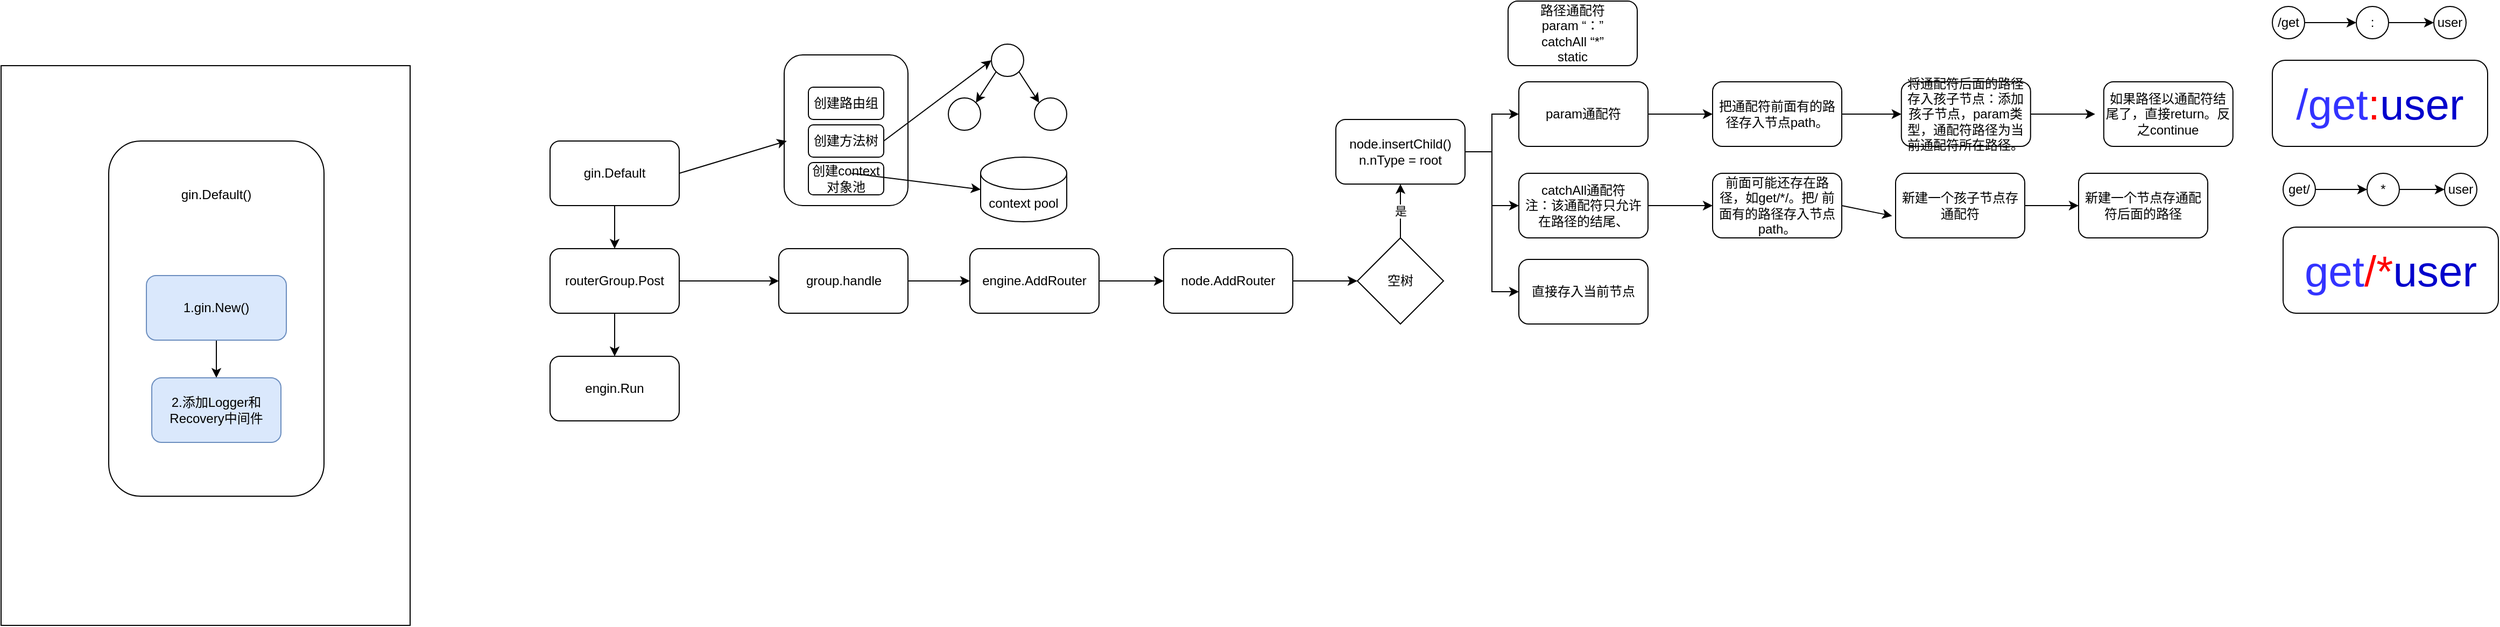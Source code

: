 <mxfile version="24.4.13" type="github">
  <diagram name="第 1 页" id="FhTdC2bvr46xT0aSxTmh">
    <mxGraphModel dx="641" dy="407" grid="1" gridSize="10" guides="1" tooltips="1" connect="1" arrows="1" fold="1" page="1" pageScale="1" pageWidth="827" pageHeight="1169" math="0" shadow="0">
      <root>
        <mxCell id="0" />
        <mxCell id="1" parent="0" />
        <mxCell id="dOF-xwtYB641dK5NcoF4-30" value="" style="rounded=1;whiteSpace=wrap;html=1;" vertex="1" parent="1">
          <mxGeometry x="987.5" y="90" width="115" height="140" as="geometry" />
        </mxCell>
        <mxCell id="dOF-xwtYB641dK5NcoF4-17" value="" style="rounded=0;whiteSpace=wrap;html=1;" vertex="1" parent="1">
          <mxGeometry x="260" y="100" width="380" height="520" as="geometry" />
        </mxCell>
        <mxCell id="dOF-xwtYB641dK5NcoF4-10" value="" style="rounded=1;whiteSpace=wrap;html=1;" vertex="1" parent="1">
          <mxGeometry x="360" y="170" width="200" height="330" as="geometry" />
        </mxCell>
        <mxCell id="dOF-xwtYB641dK5NcoF4-15" style="edgeStyle=orthogonalEdgeStyle;rounded=0;orthogonalLoop=1;jettySize=auto;html=1;exitX=0.5;exitY=1;exitDx=0;exitDy=0;entryX=0.5;entryY=0;entryDx=0;entryDy=0;" edge="1" parent="1" source="dOF-xwtYB641dK5NcoF4-4" target="dOF-xwtYB641dK5NcoF4-14">
          <mxGeometry relative="1" as="geometry" />
        </mxCell>
        <mxCell id="dOF-xwtYB641dK5NcoF4-4" value="1.gin.New()" style="rounded=1;whiteSpace=wrap;html=1;fillColor=#dae8fc;strokeColor=#6c8ebf;" vertex="1" parent="1">
          <mxGeometry x="395" y="295" width="130" height="60" as="geometry" />
        </mxCell>
        <mxCell id="dOF-xwtYB641dK5NcoF4-14" value="2.添加Logger和Recovery中间件" style="rounded=1;whiteSpace=wrap;html=1;fillColor=#dae8fc;strokeColor=#6c8ebf;" vertex="1" parent="1">
          <mxGeometry x="400" y="390" width="120" height="60" as="geometry" />
        </mxCell>
        <mxCell id="dOF-xwtYB641dK5NcoF4-16" value="gin.Default()" style="text;html=1;align=center;verticalAlign=middle;whiteSpace=wrap;rounded=0;" vertex="1" parent="1">
          <mxGeometry x="420" y="200" width="80" height="40" as="geometry" />
        </mxCell>
        <mxCell id="dOF-xwtYB641dK5NcoF4-21" style="edgeStyle=orthogonalEdgeStyle;rounded=0;orthogonalLoop=1;jettySize=auto;html=1;exitX=0.5;exitY=1;exitDx=0;exitDy=0;" edge="1" parent="1" source="dOF-xwtYB641dK5NcoF4-18" target="dOF-xwtYB641dK5NcoF4-19">
          <mxGeometry relative="1" as="geometry" />
        </mxCell>
        <mxCell id="dOF-xwtYB641dK5NcoF4-25" style="rounded=0;orthogonalLoop=1;jettySize=auto;html=1;exitX=1;exitY=0.5;exitDx=0;exitDy=0;entryX=0.021;entryY=0.571;entryDx=0;entryDy=0;entryPerimeter=0;" edge="1" parent="1" source="dOF-xwtYB641dK5NcoF4-18" target="dOF-xwtYB641dK5NcoF4-30">
          <mxGeometry relative="1" as="geometry">
            <mxPoint x="950" y="240" as="targetPoint" />
          </mxGeometry>
        </mxCell>
        <mxCell id="dOF-xwtYB641dK5NcoF4-18" value="gin.Default" style="rounded=1;whiteSpace=wrap;html=1;" vertex="1" parent="1">
          <mxGeometry x="770" y="170" width="120" height="60" as="geometry" />
        </mxCell>
        <mxCell id="dOF-xwtYB641dK5NcoF4-22" style="edgeStyle=orthogonalEdgeStyle;rounded=0;orthogonalLoop=1;jettySize=auto;html=1;exitX=0.5;exitY=1;exitDx=0;exitDy=0;" edge="1" parent="1" source="dOF-xwtYB641dK5NcoF4-19" target="dOF-xwtYB641dK5NcoF4-20">
          <mxGeometry relative="1" as="geometry" />
        </mxCell>
        <mxCell id="dOF-xwtYB641dK5NcoF4-41" style="edgeStyle=orthogonalEdgeStyle;rounded=0;orthogonalLoop=1;jettySize=auto;html=1;exitX=1;exitY=0.5;exitDx=0;exitDy=0;" edge="1" parent="1" source="dOF-xwtYB641dK5NcoF4-19" target="dOF-xwtYB641dK5NcoF4-40">
          <mxGeometry relative="1" as="geometry" />
        </mxCell>
        <mxCell id="dOF-xwtYB641dK5NcoF4-19" value="routerGroup.Post" style="rounded=1;whiteSpace=wrap;html=1;" vertex="1" parent="1">
          <mxGeometry x="770" y="270" width="120" height="60" as="geometry" />
        </mxCell>
        <mxCell id="dOF-xwtYB641dK5NcoF4-20" value="engin.Run" style="rounded=1;whiteSpace=wrap;html=1;" vertex="1" parent="1">
          <mxGeometry x="770" y="370" width="120" height="60" as="geometry" />
        </mxCell>
        <mxCell id="dOF-xwtYB641dK5NcoF4-36" style="rounded=0;orthogonalLoop=1;jettySize=auto;html=1;exitX=1;exitY=0.5;exitDx=0;exitDy=0;entryX=0;entryY=0.5;entryDx=0;entryDy=0;" edge="1" parent="1" source="dOF-xwtYB641dK5NcoF4-23" target="dOF-xwtYB641dK5NcoF4-31">
          <mxGeometry relative="1" as="geometry" />
        </mxCell>
        <mxCell id="dOF-xwtYB641dK5NcoF4-23" value="创建方法树" style="rounded=1;whiteSpace=wrap;html=1;" vertex="1" parent="1">
          <mxGeometry x="1010" y="155" width="70" height="30" as="geometry" />
        </mxCell>
        <mxCell id="dOF-xwtYB641dK5NcoF4-28" value="创建context对象池" style="rounded=1;whiteSpace=wrap;html=1;" vertex="1" parent="1">
          <mxGeometry x="1010" y="190" width="70" height="30" as="geometry" />
        </mxCell>
        <mxCell id="dOF-xwtYB641dK5NcoF4-29" value="创建路由组" style="rounded=1;whiteSpace=wrap;html=1;" vertex="1" parent="1">
          <mxGeometry x="1010" y="120" width="70" height="30" as="geometry" />
        </mxCell>
        <mxCell id="dOF-xwtYB641dK5NcoF4-34" style="rounded=0;orthogonalLoop=1;jettySize=auto;html=1;exitX=0;exitY=1;exitDx=0;exitDy=0;entryX=1;entryY=0;entryDx=0;entryDy=0;" edge="1" parent="1" source="dOF-xwtYB641dK5NcoF4-31" target="dOF-xwtYB641dK5NcoF4-33">
          <mxGeometry relative="1" as="geometry" />
        </mxCell>
        <mxCell id="dOF-xwtYB641dK5NcoF4-35" style="rounded=0;orthogonalLoop=1;jettySize=auto;html=1;exitX=1;exitY=1;exitDx=0;exitDy=0;entryX=0;entryY=0;entryDx=0;entryDy=0;" edge="1" parent="1" source="dOF-xwtYB641dK5NcoF4-31" target="dOF-xwtYB641dK5NcoF4-32">
          <mxGeometry relative="1" as="geometry" />
        </mxCell>
        <mxCell id="dOF-xwtYB641dK5NcoF4-31" value="" style="ellipse;whiteSpace=wrap;html=1;aspect=fixed;" vertex="1" parent="1">
          <mxGeometry x="1180" y="80" width="30" height="30" as="geometry" />
        </mxCell>
        <mxCell id="dOF-xwtYB641dK5NcoF4-32" value="" style="ellipse;whiteSpace=wrap;html=1;aspect=fixed;" vertex="1" parent="1">
          <mxGeometry x="1220" y="130" width="30" height="30" as="geometry" />
        </mxCell>
        <mxCell id="dOF-xwtYB641dK5NcoF4-33" value="" style="ellipse;whiteSpace=wrap;html=1;aspect=fixed;" vertex="1" parent="1">
          <mxGeometry x="1140" y="130" width="30" height="30" as="geometry" />
        </mxCell>
        <mxCell id="dOF-xwtYB641dK5NcoF4-37" value="context pool" style="shape=cylinder3;whiteSpace=wrap;html=1;boundedLbl=1;backgroundOutline=1;size=15;" vertex="1" parent="1">
          <mxGeometry x="1170" y="185" width="80" height="60" as="geometry" />
        </mxCell>
        <mxCell id="dOF-xwtYB641dK5NcoF4-39" style="rounded=0;orthogonalLoop=1;jettySize=auto;html=1;exitX=0.5;exitY=1;exitDx=0;exitDy=0;entryX=0;entryY=0.5;entryDx=0;entryDy=0;entryPerimeter=0;" edge="1" parent="1" target="dOF-xwtYB641dK5NcoF4-37">
          <mxGeometry relative="1" as="geometry">
            <mxPoint x="1050" y="200" as="sourcePoint" />
          </mxGeometry>
        </mxCell>
        <mxCell id="dOF-xwtYB641dK5NcoF4-43" style="rounded=0;orthogonalLoop=1;jettySize=auto;html=1;exitX=1;exitY=0.5;exitDx=0;exitDy=0;" edge="1" parent="1" source="dOF-xwtYB641dK5NcoF4-40" target="dOF-xwtYB641dK5NcoF4-42">
          <mxGeometry relative="1" as="geometry" />
        </mxCell>
        <mxCell id="dOF-xwtYB641dK5NcoF4-40" value="group.handle" style="rounded=1;whiteSpace=wrap;html=1;" vertex="1" parent="1">
          <mxGeometry x="982.5" y="270" width="120" height="60" as="geometry" />
        </mxCell>
        <mxCell id="dOF-xwtYB641dK5NcoF4-45" style="edgeStyle=orthogonalEdgeStyle;rounded=0;orthogonalLoop=1;jettySize=auto;html=1;exitX=1;exitY=0.5;exitDx=0;exitDy=0;" edge="1" parent="1" source="dOF-xwtYB641dK5NcoF4-42" target="dOF-xwtYB641dK5NcoF4-44">
          <mxGeometry relative="1" as="geometry" />
        </mxCell>
        <mxCell id="dOF-xwtYB641dK5NcoF4-42" value="engine.AddRouter" style="rounded=1;whiteSpace=wrap;html=1;" vertex="1" parent="1">
          <mxGeometry x="1160" y="270" width="120" height="60" as="geometry" />
        </mxCell>
        <mxCell id="dOF-xwtYB641dK5NcoF4-47" style="edgeStyle=orthogonalEdgeStyle;rounded=0;orthogonalLoop=1;jettySize=auto;html=1;exitX=1;exitY=0.5;exitDx=0;exitDy=0;" edge="1" parent="1" source="dOF-xwtYB641dK5NcoF4-44" target="dOF-xwtYB641dK5NcoF4-46">
          <mxGeometry relative="1" as="geometry" />
        </mxCell>
        <mxCell id="dOF-xwtYB641dK5NcoF4-44" value="node.AddRouter" style="rounded=1;whiteSpace=wrap;html=1;" vertex="1" parent="1">
          <mxGeometry x="1340" y="270" width="120" height="60" as="geometry" />
        </mxCell>
        <mxCell id="dOF-xwtYB641dK5NcoF4-49" value="是" style="edgeStyle=orthogonalEdgeStyle;rounded=0;orthogonalLoop=1;jettySize=auto;html=1;exitX=0.5;exitY=0;exitDx=0;exitDy=0;" edge="1" parent="1" source="dOF-xwtYB641dK5NcoF4-46" target="dOF-xwtYB641dK5NcoF4-48">
          <mxGeometry relative="1" as="geometry" />
        </mxCell>
        <mxCell id="dOF-xwtYB641dK5NcoF4-46" value="空树" style="rhombus;whiteSpace=wrap;html=1;" vertex="1" parent="1">
          <mxGeometry x="1520" y="260" width="80" height="80" as="geometry" />
        </mxCell>
        <mxCell id="dOF-xwtYB641dK5NcoF4-51" style="edgeStyle=orthogonalEdgeStyle;rounded=0;orthogonalLoop=1;jettySize=auto;html=1;exitX=1;exitY=0.5;exitDx=0;exitDy=0;entryX=0;entryY=0.5;entryDx=0;entryDy=0;" edge="1" parent="1" source="dOF-xwtYB641dK5NcoF4-48" target="dOF-xwtYB641dK5NcoF4-73">
          <mxGeometry relative="1" as="geometry">
            <mxPoint x="1660" y="180" as="targetPoint" />
          </mxGeometry>
        </mxCell>
        <mxCell id="dOF-xwtYB641dK5NcoF4-77" style="edgeStyle=orthogonalEdgeStyle;rounded=0;orthogonalLoop=1;jettySize=auto;html=1;exitX=1;exitY=0.5;exitDx=0;exitDy=0;" edge="1" parent="1" source="dOF-xwtYB641dK5NcoF4-48" target="dOF-xwtYB641dK5NcoF4-74">
          <mxGeometry relative="1" as="geometry" />
        </mxCell>
        <mxCell id="dOF-xwtYB641dK5NcoF4-94" style="edgeStyle=orthogonalEdgeStyle;rounded=0;orthogonalLoop=1;jettySize=auto;html=1;exitX=1;exitY=0.5;exitDx=0;exitDy=0;entryX=0;entryY=0.5;entryDx=0;entryDy=0;" edge="1" parent="1" source="dOF-xwtYB641dK5NcoF4-48" target="dOF-xwtYB641dK5NcoF4-93">
          <mxGeometry relative="1" as="geometry" />
        </mxCell>
        <mxCell id="dOF-xwtYB641dK5NcoF4-48" value="node.insertChild()&lt;div&gt;n.nType = root&lt;br&gt;&lt;/div&gt;" style="rounded=1;whiteSpace=wrap;html=1;" vertex="1" parent="1">
          <mxGeometry x="1500" y="150" width="120" height="60" as="geometry" />
        </mxCell>
        <mxCell id="dOF-xwtYB641dK5NcoF4-52" value="路径通配符&lt;br&gt;param “：”&lt;div&gt;catchAll “*”&lt;/div&gt;&lt;div&gt;static&lt;br&gt;&lt;/div&gt;" style="rounded=1;whiteSpace=wrap;html=1;" vertex="1" parent="1">
          <mxGeometry x="1660" y="40" width="120" height="60" as="geometry" />
        </mxCell>
        <mxCell id="dOF-xwtYB641dK5NcoF4-59" style="edgeStyle=orthogonalEdgeStyle;rounded=0;orthogonalLoop=1;jettySize=auto;html=1;exitX=1;exitY=0.5;exitDx=0;exitDy=0;entryX=0;entryY=0.5;entryDx=0;entryDy=0;" edge="1" parent="1" source="dOF-xwtYB641dK5NcoF4-56">
          <mxGeometry relative="1" as="geometry">
            <mxPoint x="2205.39" y="145" as="targetPoint" />
          </mxGeometry>
        </mxCell>
        <mxCell id="dOF-xwtYB641dK5NcoF4-56" value="将通配符后面的路径存入孩子节点：添加孩子节点，param类型，通配符路径为当前通配符所在路径。" style="rounded=1;whiteSpace=wrap;html=1;" vertex="1" parent="1">
          <mxGeometry x="2025.39" y="115" width="120" height="60" as="geometry" />
        </mxCell>
        <mxCell id="dOF-xwtYB641dK5NcoF4-62" value="如果路径以通配符结尾了，直接return。反之continue" style="rounded=1;whiteSpace=wrap;html=1;" vertex="1" parent="1">
          <mxGeometry x="2213.39" y="115" width="120" height="60" as="geometry" />
        </mxCell>
        <mxCell id="dOF-xwtYB641dK5NcoF4-71" value="" style="group" vertex="1" connectable="0" parent="1">
          <mxGeometry x="2370" y="45" width="200" height="130" as="geometry" />
        </mxCell>
        <mxCell id="dOF-xwtYB641dK5NcoF4-63" value="&lt;font style=&quot;font-size: 40px;&quot;&gt;&lt;font color=&quot;#3333ff&quot;&gt;/get&lt;/font&gt;&lt;font color=&quot;#ff0000&quot;&gt;:&lt;/font&gt;&lt;font color=&quot;#0000cc&quot;&gt;user&lt;/font&gt;&lt;/font&gt;" style="rounded=1;whiteSpace=wrap;html=1;" vertex="1" parent="dOF-xwtYB641dK5NcoF4-71">
          <mxGeometry y="50" width="200" height="80" as="geometry" />
        </mxCell>
        <mxCell id="dOF-xwtYB641dK5NcoF4-69" style="edgeStyle=orthogonalEdgeStyle;rounded=0;orthogonalLoop=1;jettySize=auto;html=1;exitX=1;exitY=0.5;exitDx=0;exitDy=0;" edge="1" parent="dOF-xwtYB641dK5NcoF4-71" source="dOF-xwtYB641dK5NcoF4-64" target="dOF-xwtYB641dK5NcoF4-65">
          <mxGeometry relative="1" as="geometry" />
        </mxCell>
        <mxCell id="dOF-xwtYB641dK5NcoF4-64" value="/get" style="ellipse;whiteSpace=wrap;html=1;aspect=fixed;" vertex="1" parent="dOF-xwtYB641dK5NcoF4-71">
          <mxGeometry width="30" height="30" as="geometry" />
        </mxCell>
        <mxCell id="dOF-xwtYB641dK5NcoF4-70" style="edgeStyle=orthogonalEdgeStyle;rounded=0;orthogonalLoop=1;jettySize=auto;html=1;exitX=1;exitY=0.5;exitDx=0;exitDy=0;" edge="1" parent="dOF-xwtYB641dK5NcoF4-71" source="dOF-xwtYB641dK5NcoF4-65" target="dOF-xwtYB641dK5NcoF4-66">
          <mxGeometry relative="1" as="geometry" />
        </mxCell>
        <mxCell id="dOF-xwtYB641dK5NcoF4-65" value=":" style="ellipse;whiteSpace=wrap;html=1;aspect=fixed;" vertex="1" parent="dOF-xwtYB641dK5NcoF4-71">
          <mxGeometry x="78" width="30" height="30" as="geometry" />
        </mxCell>
        <mxCell id="dOF-xwtYB641dK5NcoF4-66" value="user" style="ellipse;whiteSpace=wrap;html=1;aspect=fixed;" vertex="1" parent="dOF-xwtYB641dK5NcoF4-71">
          <mxGeometry x="150" width="30" height="30" as="geometry" />
        </mxCell>
        <mxCell id="dOF-xwtYB641dK5NcoF4-76" style="edgeStyle=orthogonalEdgeStyle;rounded=0;orthogonalLoop=1;jettySize=auto;html=1;exitX=1;exitY=0.5;exitDx=0;exitDy=0;" edge="1" parent="1" source="dOF-xwtYB641dK5NcoF4-72" target="dOF-xwtYB641dK5NcoF4-56">
          <mxGeometry relative="1" as="geometry" />
        </mxCell>
        <mxCell id="dOF-xwtYB641dK5NcoF4-72" value="把通配符前面有的路径存入节点path。" style="rounded=1;whiteSpace=wrap;html=1;" vertex="1" parent="1">
          <mxGeometry x="1850" y="115" width="120" height="60" as="geometry" />
        </mxCell>
        <mxCell id="dOF-xwtYB641dK5NcoF4-75" style="edgeStyle=orthogonalEdgeStyle;rounded=0;orthogonalLoop=1;jettySize=auto;html=1;exitX=1;exitY=0.5;exitDx=0;exitDy=0;" edge="1" parent="1" source="dOF-xwtYB641dK5NcoF4-73" target="dOF-xwtYB641dK5NcoF4-72">
          <mxGeometry relative="1" as="geometry" />
        </mxCell>
        <mxCell id="dOF-xwtYB641dK5NcoF4-73" value="param通配符" style="rounded=1;whiteSpace=wrap;html=1;" vertex="1" parent="1">
          <mxGeometry x="1670" y="115" width="120" height="60" as="geometry" />
        </mxCell>
        <mxCell id="dOF-xwtYB641dK5NcoF4-79" style="edgeStyle=orthogonalEdgeStyle;rounded=0;orthogonalLoop=1;jettySize=auto;html=1;exitX=1;exitY=0.5;exitDx=0;exitDy=0;entryX=0;entryY=0.5;entryDx=0;entryDy=0;" edge="1" parent="1" source="dOF-xwtYB641dK5NcoF4-74" target="dOF-xwtYB641dK5NcoF4-78">
          <mxGeometry relative="1" as="geometry" />
        </mxCell>
        <mxCell id="dOF-xwtYB641dK5NcoF4-74" value="catchAll通配符&lt;div&gt;注：该通配符只允许在路径的结尾、&lt;/div&gt;" style="rounded=1;whiteSpace=wrap;html=1;" vertex="1" parent="1">
          <mxGeometry x="1670" y="200" width="120" height="60" as="geometry" />
        </mxCell>
        <mxCell id="dOF-xwtYB641dK5NcoF4-78" value="前面可能还存在路径，如get/*/。把/ 前面有的路径存入节点path。" style="rounded=1;whiteSpace=wrap;html=1;" vertex="1" parent="1">
          <mxGeometry x="1850" y="200" width="120" height="60" as="geometry" />
        </mxCell>
        <mxCell id="dOF-xwtYB641dK5NcoF4-84" style="edgeStyle=orthogonalEdgeStyle;rounded=0;orthogonalLoop=1;jettySize=auto;html=1;exitX=1;exitY=0.5;exitDx=0;exitDy=0;" edge="1" parent="1" source="dOF-xwtYB641dK5NcoF4-81" target="dOF-xwtYB641dK5NcoF4-83">
          <mxGeometry relative="1" as="geometry" />
        </mxCell>
        <mxCell id="dOF-xwtYB641dK5NcoF4-81" value="新建一个孩子节点存通配符" style="rounded=1;whiteSpace=wrap;html=1;" vertex="1" parent="1">
          <mxGeometry x="2020" y="200" width="120" height="60" as="geometry" />
        </mxCell>
        <mxCell id="dOF-xwtYB641dK5NcoF4-82" style="rounded=0;orthogonalLoop=1;jettySize=auto;html=1;exitX=1;exitY=0.5;exitDx=0;exitDy=0;entryX=-0.027;entryY=0.66;entryDx=0;entryDy=0;entryPerimeter=0;" edge="1" parent="1" source="dOF-xwtYB641dK5NcoF4-78" target="dOF-xwtYB641dK5NcoF4-81">
          <mxGeometry relative="1" as="geometry" />
        </mxCell>
        <mxCell id="dOF-xwtYB641dK5NcoF4-83" value="新建一个节点存通配符后面的路径" style="rounded=1;whiteSpace=wrap;html=1;" vertex="1" parent="1">
          <mxGeometry x="2190" y="200" width="120" height="60" as="geometry" />
        </mxCell>
        <mxCell id="dOF-xwtYB641dK5NcoF4-92" value="" style="group" vertex="1" connectable="0" parent="1">
          <mxGeometry x="2380" y="200" width="200" height="130" as="geometry" />
        </mxCell>
        <mxCell id="dOF-xwtYB641dK5NcoF4-86" value="&lt;font style=&quot;font-size: 40px;&quot;&gt;&lt;font color=&quot;#3333ff&quot;&gt;get&lt;/font&gt;&lt;font color=&quot;#ff0000&quot;&gt;/*&lt;/font&gt;&lt;font color=&quot;#0000cc&quot;&gt;user&lt;/font&gt;&lt;/font&gt;" style="rounded=1;whiteSpace=wrap;html=1;" vertex="1" parent="dOF-xwtYB641dK5NcoF4-92">
          <mxGeometry y="50" width="200" height="80" as="geometry" />
        </mxCell>
        <mxCell id="dOF-xwtYB641dK5NcoF4-87" style="edgeStyle=orthogonalEdgeStyle;rounded=0;orthogonalLoop=1;jettySize=auto;html=1;exitX=1;exitY=0.5;exitDx=0;exitDy=0;" edge="1" parent="dOF-xwtYB641dK5NcoF4-92" source="dOF-xwtYB641dK5NcoF4-88" target="dOF-xwtYB641dK5NcoF4-90">
          <mxGeometry relative="1" as="geometry" />
        </mxCell>
        <mxCell id="dOF-xwtYB641dK5NcoF4-88" value="get/" style="ellipse;whiteSpace=wrap;html=1;aspect=fixed;" vertex="1" parent="dOF-xwtYB641dK5NcoF4-92">
          <mxGeometry width="30" height="30" as="geometry" />
        </mxCell>
        <mxCell id="dOF-xwtYB641dK5NcoF4-89" style="edgeStyle=orthogonalEdgeStyle;rounded=0;orthogonalLoop=1;jettySize=auto;html=1;exitX=1;exitY=0.5;exitDx=0;exitDy=0;" edge="1" parent="dOF-xwtYB641dK5NcoF4-92" source="dOF-xwtYB641dK5NcoF4-90" target="dOF-xwtYB641dK5NcoF4-91">
          <mxGeometry relative="1" as="geometry" />
        </mxCell>
        <mxCell id="dOF-xwtYB641dK5NcoF4-90" value="*" style="ellipse;whiteSpace=wrap;html=1;aspect=fixed;" vertex="1" parent="dOF-xwtYB641dK5NcoF4-92">
          <mxGeometry x="78" width="30" height="30" as="geometry" />
        </mxCell>
        <mxCell id="dOF-xwtYB641dK5NcoF4-91" value="user" style="ellipse;whiteSpace=wrap;html=1;aspect=fixed;" vertex="1" parent="dOF-xwtYB641dK5NcoF4-92">
          <mxGeometry x="150" width="30" height="30" as="geometry" />
        </mxCell>
        <mxCell id="dOF-xwtYB641dK5NcoF4-93" value="直接存入当前节点" style="rounded=1;whiteSpace=wrap;html=1;" vertex="1" parent="1">
          <mxGeometry x="1670" y="280" width="120" height="60" as="geometry" />
        </mxCell>
      </root>
    </mxGraphModel>
  </diagram>
</mxfile>
